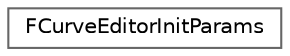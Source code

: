 digraph "Graphical Class Hierarchy"
{
 // INTERACTIVE_SVG=YES
 // LATEX_PDF_SIZE
  bgcolor="transparent";
  edge [fontname=Helvetica,fontsize=10,labelfontname=Helvetica,labelfontsize=10];
  node [fontname=Helvetica,fontsize=10,shape=box,height=0.2,width=0.4];
  rankdir="LR";
  Node0 [id="Node000000",label="FCurveEditorInitParams",height=0.2,width=0.4,color="grey40", fillcolor="white", style="filled",URL="$df/d29/structFCurveEditorInitParams.html",tooltip="Curve Editor initialization parameters."];
}
